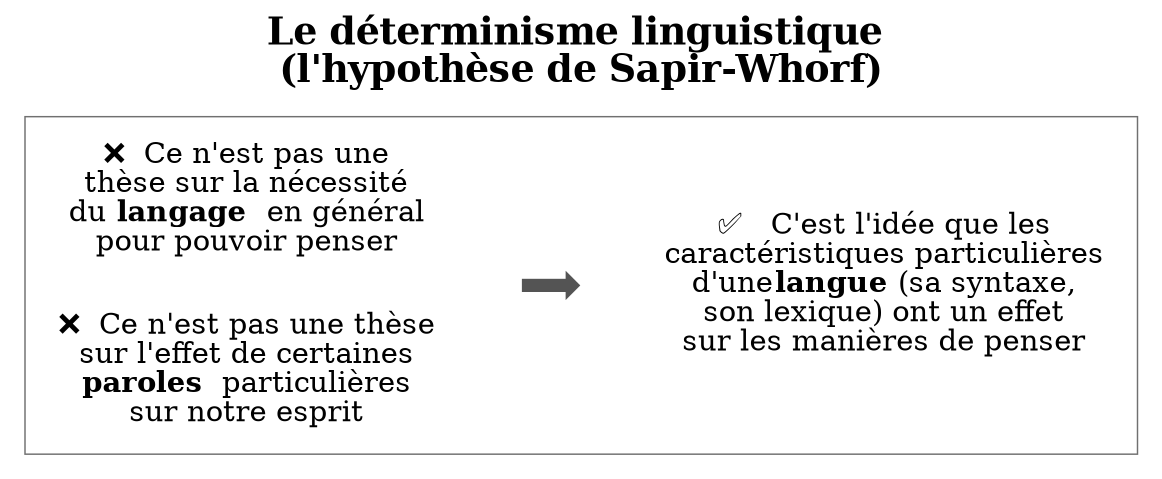 digraph G {
// Template : evolution
// Usage : 
rankdir=LR
label=<<b>Le déterminisme linguistique <br/>(l'hypothèse de Sapir-Whorf)</b><br/>>
labelloc=t
fontsize=18

subgraph cluster_0{
label=""
color=grey44
penwidth=0.7
node[shape=rect, style=rounded, color=white]
{
rank=same    
//non4[label=""]
//non3[label=""]
non2[label=<❌  Ce n'est pas une<br/>
thèse sur la nécessité<br/>
du <b>langage  </b>en général<br/>
pour pouvoir penser>]
non1[label=<❌  Ce n'est pas une thèse<br/>
sur l'effet de certaines<br/>
<b>paroles  </b>particulières<br/>
sur notre esprit>]
}->
fleche
->
{
oui1[label=<✅   C'est l'idée que les<br/>
caractéristiques particulières<br/>
d'une<b>langue </b>(sa syntaxe,<br/>
son lexique) ont un effet<br/>
sur les manières de penser>]}
[style=invis]


fleche[shape=rarrow,label="",color=grey33, height=0.03, width=0.3, fillcolor=grey33, style="filled", penwidth=5]

}

}